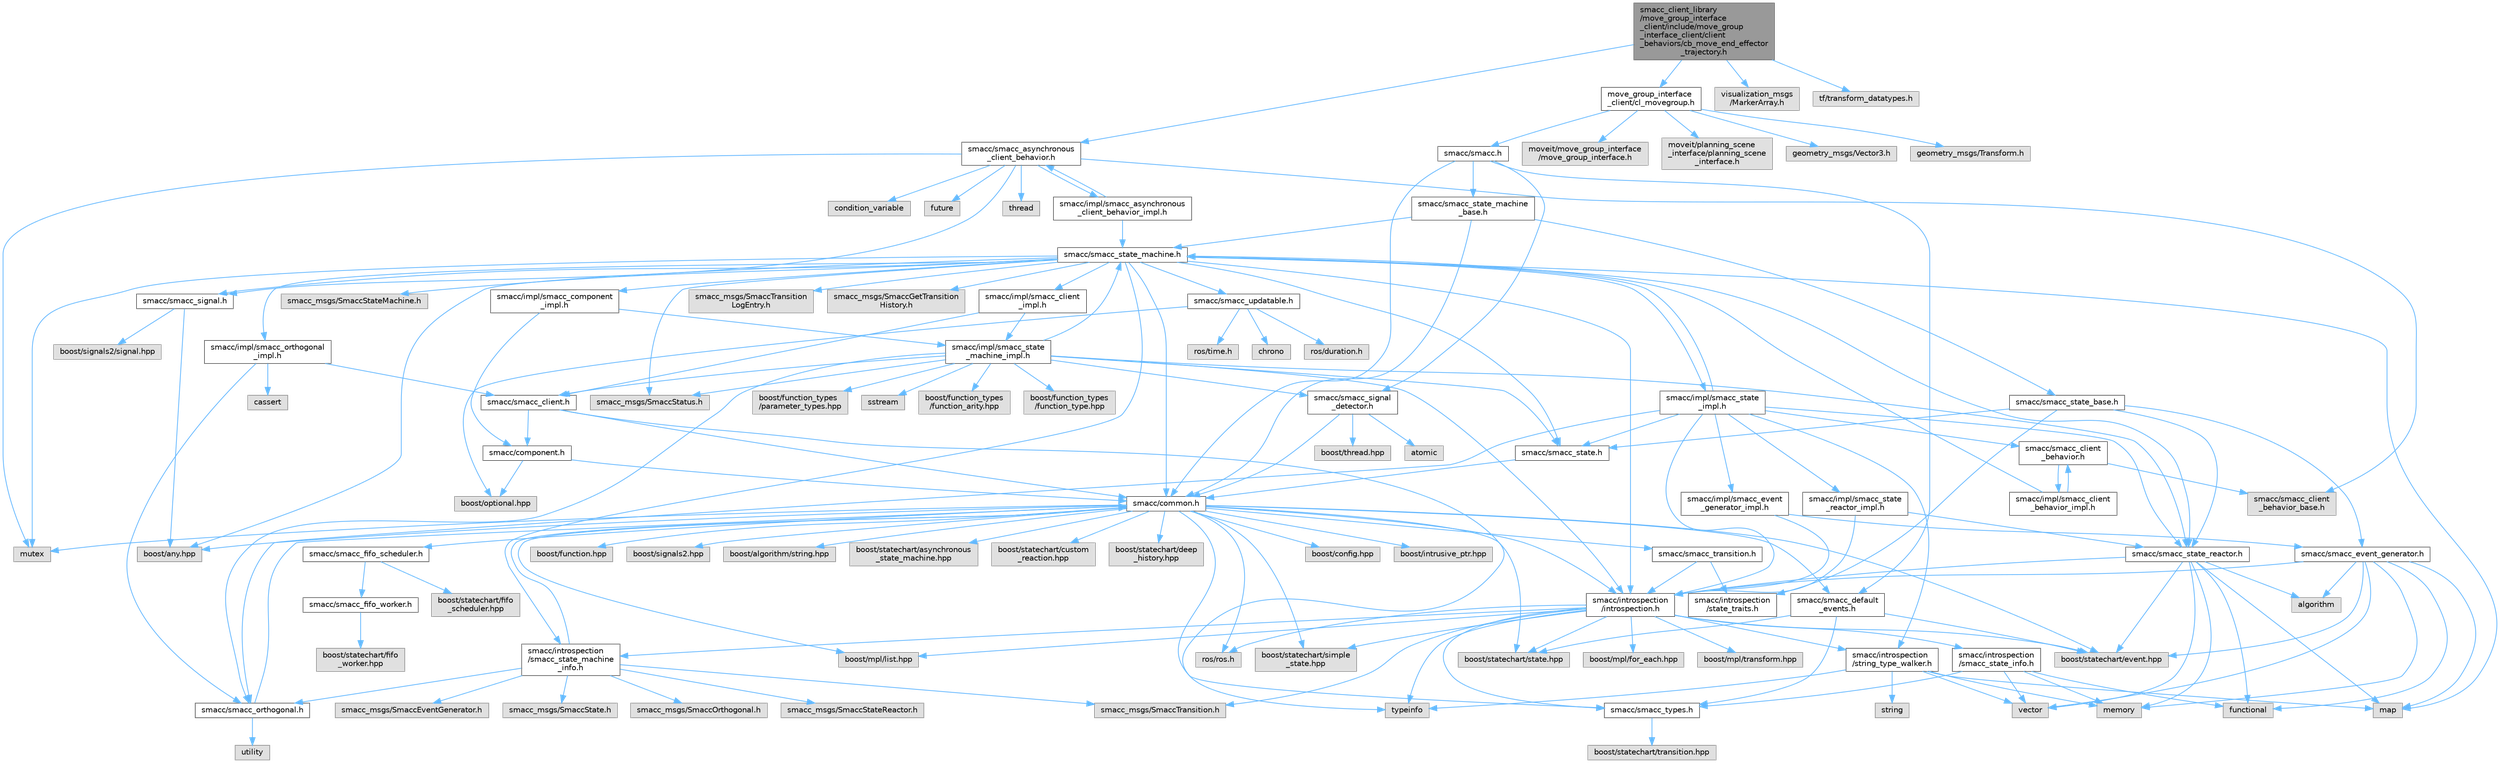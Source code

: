 digraph "smacc_client_library/move_group_interface_client/include/move_group_interface_client/client_behaviors/cb_move_end_effector_trajectory.h"
{
 // LATEX_PDF_SIZE
  bgcolor="transparent";
  edge [fontname=Helvetica,fontsize=10,labelfontname=Helvetica,labelfontsize=10];
  node [fontname=Helvetica,fontsize=10,shape=box,height=0.2,width=0.4];
  Node1 [label="smacc_client_library\l/move_group_interface\l_client/include/move_group\l_interface_client/client\l_behaviors/cb_move_end_effector\l_trajectory.h",height=0.2,width=0.4,color="gray40", fillcolor="grey60", style="filled", fontcolor="black",tooltip=" "];
  Node1 -> Node2 [color="steelblue1",style="solid"];
  Node2 [label="smacc/smacc_asynchronous\l_client_behavior.h",height=0.2,width=0.4,color="grey40", fillcolor="white", style="filled",URL="$smacc__asynchronous__client__behavior_8h.html",tooltip=" "];
  Node2 -> Node3 [color="steelblue1",style="solid"];
  Node3 [label="smacc/smacc_client\l_behavior_base.h",height=0.2,width=0.4,color="grey60", fillcolor="#E0E0E0", style="filled",tooltip=" "];
  Node2 -> Node4 [color="steelblue1",style="solid"];
  Node4 [label="smacc/smacc_signal.h",height=0.2,width=0.4,color="grey40", fillcolor="white", style="filled",URL="$smacc__signal_8h.html",tooltip=" "];
  Node4 -> Node5 [color="steelblue1",style="solid"];
  Node5 [label="boost/signals2/signal.hpp",height=0.2,width=0.4,color="grey60", fillcolor="#E0E0E0", style="filled",tooltip=" "];
  Node4 -> Node6 [color="steelblue1",style="solid"];
  Node6 [label="boost/any.hpp",height=0.2,width=0.4,color="grey60", fillcolor="#E0E0E0", style="filled",tooltip=" "];
  Node2 -> Node7 [color="steelblue1",style="solid"];
  Node7 [label="thread",height=0.2,width=0.4,color="grey60", fillcolor="#E0E0E0", style="filled",tooltip=" "];
  Node2 -> Node8 [color="steelblue1",style="solid"];
  Node8 [label="condition_variable",height=0.2,width=0.4,color="grey60", fillcolor="#E0E0E0", style="filled",tooltip=" "];
  Node2 -> Node9 [color="steelblue1",style="solid"];
  Node9 [label="mutex",height=0.2,width=0.4,color="grey60", fillcolor="#E0E0E0", style="filled",tooltip=" "];
  Node2 -> Node10 [color="steelblue1",style="solid"];
  Node10 [label="future",height=0.2,width=0.4,color="grey60", fillcolor="#E0E0E0", style="filled",tooltip=" "];
  Node2 -> Node11 [color="steelblue1",style="solid"];
  Node11 [label="smacc/impl/smacc_asynchronous\l_client_behavior_impl.h",height=0.2,width=0.4,color="grey40", fillcolor="white", style="filled",URL="$smacc__asynchronous__client__behavior__impl_8h.html",tooltip=" "];
  Node11 -> Node2 [color="steelblue1",style="solid"];
  Node11 -> Node12 [color="steelblue1",style="solid"];
  Node12 [label="smacc/smacc_state_machine.h",height=0.2,width=0.4,color="grey40", fillcolor="white", style="filled",URL="$smacc__state__machine_8h.html",tooltip=" "];
  Node12 -> Node6 [color="steelblue1",style="solid"];
  Node12 -> Node13 [color="steelblue1",style="solid"];
  Node13 [label="map",height=0.2,width=0.4,color="grey60", fillcolor="#E0E0E0", style="filled",tooltip=" "];
  Node12 -> Node9 [color="steelblue1",style="solid"];
  Node12 -> Node14 [color="steelblue1",style="solid"];
  Node14 [label="smacc/common.h",height=0.2,width=0.4,color="grey40", fillcolor="white", style="filled",URL="$common_8h.html",tooltip=" "];
  Node14 -> Node15 [color="steelblue1",style="solid"];
  Node15 [label="boost/statechart/state.hpp",height=0.2,width=0.4,color="grey60", fillcolor="#E0E0E0", style="filled",tooltip=" "];
  Node14 -> Node16 [color="steelblue1",style="solid"];
  Node16 [label="boost/statechart/simple\l_state.hpp",height=0.2,width=0.4,color="grey60", fillcolor="#E0E0E0", style="filled",tooltip=" "];
  Node14 -> Node17 [color="steelblue1",style="solid"];
  Node17 [label="boost/statechart/event.hpp",height=0.2,width=0.4,color="grey60", fillcolor="#E0E0E0", style="filled",tooltip=" "];
  Node14 -> Node18 [color="steelblue1",style="solid"];
  Node18 [label="boost/statechart/asynchronous\l_state_machine.hpp",height=0.2,width=0.4,color="grey60", fillcolor="#E0E0E0", style="filled",tooltip=" "];
  Node14 -> Node19 [color="steelblue1",style="solid"];
  Node19 [label="boost/statechart/custom\l_reaction.hpp",height=0.2,width=0.4,color="grey60", fillcolor="#E0E0E0", style="filled",tooltip=" "];
  Node14 -> Node20 [color="steelblue1",style="solid"];
  Node20 [label="boost/statechart/deep\l_history.hpp",height=0.2,width=0.4,color="grey60", fillcolor="#E0E0E0", style="filled",tooltip=" "];
  Node14 -> Node21 [color="steelblue1",style="solid"];
  Node21 [label="boost/config.hpp",height=0.2,width=0.4,color="grey60", fillcolor="#E0E0E0", style="filled",tooltip=" "];
  Node14 -> Node22 [color="steelblue1",style="solid"];
  Node22 [label="boost/intrusive_ptr.hpp",height=0.2,width=0.4,color="grey60", fillcolor="#E0E0E0", style="filled",tooltip=" "];
  Node14 -> Node23 [color="steelblue1",style="solid"];
  Node23 [label="boost/function.hpp",height=0.2,width=0.4,color="grey60", fillcolor="#E0E0E0", style="filled",tooltip=" "];
  Node14 -> Node24 [color="steelblue1",style="solid"];
  Node24 [label="boost/signals2.hpp",height=0.2,width=0.4,color="grey60", fillcolor="#E0E0E0", style="filled",tooltip=" "];
  Node14 -> Node25 [color="steelblue1",style="solid"];
  Node25 [label="boost/mpl/list.hpp",height=0.2,width=0.4,color="grey60", fillcolor="#E0E0E0", style="filled",tooltip=" "];
  Node14 -> Node6 [color="steelblue1",style="solid"];
  Node14 -> Node26 [color="steelblue1",style="solid"];
  Node26 [label="boost/algorithm/string.hpp",height=0.2,width=0.4,color="grey60", fillcolor="#E0E0E0", style="filled",tooltip=" "];
  Node14 -> Node9 [color="steelblue1",style="solid"];
  Node14 -> Node27 [color="steelblue1",style="solid"];
  Node27 [label="ros/ros.h",height=0.2,width=0.4,color="grey60", fillcolor="#E0E0E0", style="filled",tooltip=" "];
  Node14 -> Node28 [color="steelblue1",style="solid"];
  Node28 [label="smacc/smacc_fifo_scheduler.h",height=0.2,width=0.4,color="grey40", fillcolor="white", style="filled",URL="$smacc__fifo__scheduler_8h.html",tooltip=" "];
  Node28 -> Node29 [color="steelblue1",style="solid"];
  Node29 [label="boost/statechart/fifo\l_scheduler.hpp",height=0.2,width=0.4,color="grey60", fillcolor="#E0E0E0", style="filled",tooltip=" "];
  Node28 -> Node30 [color="steelblue1",style="solid"];
  Node30 [label="smacc/smacc_fifo_worker.h",height=0.2,width=0.4,color="grey40", fillcolor="white", style="filled",URL="$smacc__fifo__worker_8h.html",tooltip=" "];
  Node30 -> Node31 [color="steelblue1",style="solid"];
  Node31 [label="boost/statechart/fifo\l_worker.hpp",height=0.2,width=0.4,color="grey60", fillcolor="#E0E0E0", style="filled",tooltip=" "];
  Node14 -> Node32 [color="steelblue1",style="solid"];
  Node32 [label="smacc/smacc_types.h",height=0.2,width=0.4,color="grey40", fillcolor="white", style="filled",URL="$smacc__types_8h.html",tooltip=" "];
  Node32 -> Node33 [color="steelblue1",style="solid"];
  Node33 [label="boost/statechart/transition.hpp",height=0.2,width=0.4,color="grey60", fillcolor="#E0E0E0", style="filled",tooltip=" "];
  Node14 -> Node34 [color="steelblue1",style="solid"];
  Node34 [label="smacc/introspection\l/introspection.h",height=0.2,width=0.4,color="grey40", fillcolor="white", style="filled",URL="$introspection_8h.html",tooltip=" "];
  Node34 -> Node15 [color="steelblue1",style="solid"];
  Node34 -> Node16 [color="steelblue1",style="solid"];
  Node34 -> Node17 [color="steelblue1",style="solid"];
  Node34 -> Node27 [color="steelblue1",style="solid"];
  Node34 -> Node35 [color="steelblue1",style="solid"];
  Node35 [label="typeinfo",height=0.2,width=0.4,color="grey60", fillcolor="#E0E0E0", style="filled",tooltip=" "];
  Node34 -> Node25 [color="steelblue1",style="solid"];
  Node34 -> Node36 [color="steelblue1",style="solid"];
  Node36 [label="boost/mpl/for_each.hpp",height=0.2,width=0.4,color="grey60", fillcolor="#E0E0E0", style="filled",tooltip=" "];
  Node34 -> Node37 [color="steelblue1",style="solid"];
  Node37 [label="boost/mpl/transform.hpp",height=0.2,width=0.4,color="grey60", fillcolor="#E0E0E0", style="filled",tooltip=" "];
  Node34 -> Node32 [color="steelblue1",style="solid"];
  Node34 -> Node38 [color="steelblue1",style="solid"];
  Node38 [label="smacc/introspection\l/string_type_walker.h",height=0.2,width=0.4,color="grey40", fillcolor="white", style="filled",URL="$string__type__walker_8h.html",tooltip=" "];
  Node38 -> Node39 [color="steelblue1",style="solid"];
  Node39 [label="string",height=0.2,width=0.4,color="grey60", fillcolor="#E0E0E0", style="filled",tooltip=" "];
  Node38 -> Node40 [color="steelblue1",style="solid"];
  Node40 [label="memory",height=0.2,width=0.4,color="grey60", fillcolor="#E0E0E0", style="filled",tooltip=" "];
  Node38 -> Node41 [color="steelblue1",style="solid"];
  Node41 [label="vector",height=0.2,width=0.4,color="grey60", fillcolor="#E0E0E0", style="filled",tooltip=" "];
  Node38 -> Node35 [color="steelblue1",style="solid"];
  Node38 -> Node13 [color="steelblue1",style="solid"];
  Node34 -> Node42 [color="steelblue1",style="solid"];
  Node42 [label="smacc/introspection\l/smacc_state_info.h",height=0.2,width=0.4,color="grey40", fillcolor="white", style="filled",URL="$smacc__state__info_8h.html",tooltip=" "];
  Node42 -> Node40 [color="steelblue1",style="solid"];
  Node42 -> Node43 [color="steelblue1",style="solid"];
  Node43 [label="functional",height=0.2,width=0.4,color="grey60", fillcolor="#E0E0E0", style="filled",tooltip=" "];
  Node42 -> Node41 [color="steelblue1",style="solid"];
  Node42 -> Node32 [color="steelblue1",style="solid"];
  Node34 -> Node44 [color="steelblue1",style="solid"];
  Node44 [label="smacc_msgs/SmaccTransition.h",height=0.2,width=0.4,color="grey60", fillcolor="#E0E0E0", style="filled",tooltip=" "];
  Node34 -> Node45 [color="steelblue1",style="solid"];
  Node45 [label="smacc/introspection\l/smacc_state_machine\l_info.h",height=0.2,width=0.4,color="grey40", fillcolor="white", style="filled",URL="$smacc__state__machine__info_8h.html",tooltip=" "];
  Node45 -> Node14 [color="steelblue1",style="solid"];
  Node45 -> Node46 [color="steelblue1",style="solid"];
  Node46 [label="smacc/smacc_orthogonal.h",height=0.2,width=0.4,color="grey40", fillcolor="white", style="filled",URL="$smacc__orthogonal_8h.html",tooltip=" "];
  Node46 -> Node14 [color="steelblue1",style="solid"];
  Node46 -> Node47 [color="steelblue1",style="solid"];
  Node47 [label="utility",height=0.2,width=0.4,color="grey60", fillcolor="#E0E0E0", style="filled",tooltip=" "];
  Node45 -> Node48 [color="steelblue1",style="solid"];
  Node48 [label="smacc_msgs/SmaccState.h",height=0.2,width=0.4,color="grey60", fillcolor="#E0E0E0", style="filled",tooltip=" "];
  Node45 -> Node44 [color="steelblue1",style="solid"];
  Node45 -> Node49 [color="steelblue1",style="solid"];
  Node49 [label="smacc_msgs/SmaccOrthogonal.h",height=0.2,width=0.4,color="grey60", fillcolor="#E0E0E0", style="filled",tooltip=" "];
  Node45 -> Node50 [color="steelblue1",style="solid"];
  Node50 [label="smacc_msgs/SmaccStateReactor.h",height=0.2,width=0.4,color="grey60", fillcolor="#E0E0E0", style="filled",tooltip=" "];
  Node45 -> Node51 [color="steelblue1",style="solid"];
  Node51 [label="smacc_msgs/SmaccEventGenerator.h",height=0.2,width=0.4,color="grey60", fillcolor="#E0E0E0", style="filled",tooltip=" "];
  Node14 -> Node52 [color="steelblue1",style="solid"];
  Node52 [label="smacc/smacc_default\l_events.h",height=0.2,width=0.4,color="grey40", fillcolor="white", style="filled",URL="$smacc__default__events_8h.html",tooltip=" "];
  Node52 -> Node15 [color="steelblue1",style="solid"];
  Node52 -> Node17 [color="steelblue1",style="solid"];
  Node52 -> Node32 [color="steelblue1",style="solid"];
  Node14 -> Node53 [color="steelblue1",style="solid"];
  Node53 [label="smacc/smacc_transition.h",height=0.2,width=0.4,color="grey40", fillcolor="white", style="filled",URL="$smacc__transition_8h.html",tooltip=" "];
  Node53 -> Node34 [color="steelblue1",style="solid"];
  Node53 -> Node54 [color="steelblue1",style="solid"];
  Node54 [label="smacc/introspection\l/state_traits.h",height=0.2,width=0.4,color="grey40", fillcolor="white", style="filled",URL="$state__traits_8h.html",tooltip=" "];
  Node12 -> Node34 [color="steelblue1",style="solid"];
  Node12 -> Node45 [color="steelblue1",style="solid"];
  Node12 -> Node55 [color="steelblue1",style="solid"];
  Node55 [label="smacc/smacc_updatable.h",height=0.2,width=0.4,color="grey40", fillcolor="white", style="filled",URL="$smacc__updatable_8h.html",tooltip=" "];
  Node55 -> Node56 [color="steelblue1",style="solid"];
  Node56 [label="chrono",height=0.2,width=0.4,color="grey60", fillcolor="#E0E0E0", style="filled",tooltip=" "];
  Node55 -> Node57 [color="steelblue1",style="solid"];
  Node57 [label="boost/optional.hpp",height=0.2,width=0.4,color="grey60", fillcolor="#E0E0E0", style="filled",tooltip=" "];
  Node55 -> Node58 [color="steelblue1",style="solid"];
  Node58 [label="ros/duration.h",height=0.2,width=0.4,color="grey60", fillcolor="#E0E0E0", style="filled",tooltip=" "];
  Node55 -> Node59 [color="steelblue1",style="solid"];
  Node59 [label="ros/time.h",height=0.2,width=0.4,color="grey60", fillcolor="#E0E0E0", style="filled",tooltip=" "];
  Node12 -> Node4 [color="steelblue1",style="solid"];
  Node12 -> Node60 [color="steelblue1",style="solid"];
  Node60 [label="smacc_msgs/SmaccStateMachine.h",height=0.2,width=0.4,color="grey60", fillcolor="#E0E0E0", style="filled",tooltip=" "];
  Node12 -> Node61 [color="steelblue1",style="solid"];
  Node61 [label="smacc_msgs/SmaccTransition\lLogEntry.h",height=0.2,width=0.4,color="grey60", fillcolor="#E0E0E0", style="filled",tooltip=" "];
  Node12 -> Node62 [color="steelblue1",style="solid"];
  Node62 [label="smacc_msgs/SmaccStatus.h",height=0.2,width=0.4,color="grey60", fillcolor="#E0E0E0", style="filled",tooltip=" "];
  Node12 -> Node63 [color="steelblue1",style="solid"];
  Node63 [label="smacc_msgs/SmaccGetTransition\lHistory.h",height=0.2,width=0.4,color="grey60", fillcolor="#E0E0E0", style="filled",tooltip=" "];
  Node12 -> Node64 [color="steelblue1",style="solid"];
  Node64 [label="smacc/smacc_state.h",height=0.2,width=0.4,color="grey40", fillcolor="white", style="filled",URL="$smacc__state_8h.html",tooltip=" "];
  Node64 -> Node14 [color="steelblue1",style="solid"];
  Node12 -> Node65 [color="steelblue1",style="solid"];
  Node65 [label="smacc/smacc_state_reactor.h",height=0.2,width=0.4,color="grey40", fillcolor="white", style="filled",URL="$smacc__state__reactor_8h.html",tooltip=" "];
  Node65 -> Node43 [color="steelblue1",style="solid"];
  Node65 -> Node40 [color="steelblue1",style="solid"];
  Node65 -> Node41 [color="steelblue1",style="solid"];
  Node65 -> Node66 [color="steelblue1",style="solid"];
  Node66 [label="algorithm",height=0.2,width=0.4,color="grey60", fillcolor="#E0E0E0", style="filled",tooltip=" "];
  Node65 -> Node34 [color="steelblue1",style="solid"];
  Node65 -> Node17 [color="steelblue1",style="solid"];
  Node65 -> Node13 [color="steelblue1",style="solid"];
  Node12 -> Node67 [color="steelblue1",style="solid"];
  Node67 [label="smacc/impl/smacc_state\l_impl.h",height=0.2,width=0.4,color="grey40", fillcolor="white", style="filled",URL="$smacc__state__impl_8h.html",tooltip=" "];
  Node67 -> Node64 [color="steelblue1",style="solid"];
  Node67 -> Node46 [color="steelblue1",style="solid"];
  Node67 -> Node68 [color="steelblue1",style="solid"];
  Node68 [label="smacc/smacc_client\l_behavior.h",height=0.2,width=0.4,color="grey40", fillcolor="white", style="filled",URL="$smacc__client__behavior_8h.html",tooltip=" "];
  Node68 -> Node3 [color="steelblue1",style="solid"];
  Node68 -> Node69 [color="steelblue1",style="solid"];
  Node69 [label="smacc/impl/smacc_client\l_behavior_impl.h",height=0.2,width=0.4,color="grey40", fillcolor="white", style="filled",URL="$smacc__client__behavior__impl_8h.html",tooltip=" "];
  Node69 -> Node68 [color="steelblue1",style="solid"];
  Node69 -> Node12 [color="steelblue1",style="solid"];
  Node67 -> Node34 [color="steelblue1",style="solid"];
  Node67 -> Node65 [color="steelblue1",style="solid"];
  Node67 -> Node38 [color="steelblue1",style="solid"];
  Node67 -> Node12 [color="steelblue1",style="solid"];
  Node67 -> Node70 [color="steelblue1",style="solid"];
  Node70 [label="smacc/impl/smacc_state\l_reactor_impl.h",height=0.2,width=0.4,color="grey40", fillcolor="white", style="filled",URL="$smacc__state__reactor__impl_8h.html",tooltip=" "];
  Node70 -> Node65 [color="steelblue1",style="solid"];
  Node70 -> Node34 [color="steelblue1",style="solid"];
  Node67 -> Node71 [color="steelblue1",style="solid"];
  Node71 [label="smacc/impl/smacc_event\l_generator_impl.h",height=0.2,width=0.4,color="grey40", fillcolor="white", style="filled",URL="$smacc__event__generator__impl_8h.html",tooltip=" "];
  Node71 -> Node72 [color="steelblue1",style="solid"];
  Node72 [label="smacc/smacc_event_generator.h",height=0.2,width=0.4,color="grey40", fillcolor="white", style="filled",URL="$smacc__event__generator_8h.html",tooltip=" "];
  Node72 -> Node43 [color="steelblue1",style="solid"];
  Node72 -> Node40 [color="steelblue1",style="solid"];
  Node72 -> Node41 [color="steelblue1",style="solid"];
  Node72 -> Node66 [color="steelblue1",style="solid"];
  Node72 -> Node34 [color="steelblue1",style="solid"];
  Node72 -> Node17 [color="steelblue1",style="solid"];
  Node72 -> Node13 [color="steelblue1",style="solid"];
  Node71 -> Node34 [color="steelblue1",style="solid"];
  Node12 -> Node73 [color="steelblue1",style="solid"];
  Node73 [label="smacc/impl/smacc_client\l_impl.h",height=0.2,width=0.4,color="grey40", fillcolor="white", style="filled",URL="$smacc__client__impl_8h.html",tooltip=" "];
  Node73 -> Node74 [color="steelblue1",style="solid"];
  Node74 [label="smacc/smacc_client.h",height=0.2,width=0.4,color="grey40", fillcolor="white", style="filled",URL="$smacc__client_8h.html",tooltip=" "];
  Node74 -> Node14 [color="steelblue1",style="solid"];
  Node74 -> Node75 [color="steelblue1",style="solid"];
  Node75 [label="smacc/component.h",height=0.2,width=0.4,color="grey40", fillcolor="white", style="filled",URL="$component_8h.html",tooltip=" "];
  Node75 -> Node14 [color="steelblue1",style="solid"];
  Node75 -> Node57 [color="steelblue1",style="solid"];
  Node74 -> Node35 [color="steelblue1",style="solid"];
  Node73 -> Node76 [color="steelblue1",style="solid"];
  Node76 [label="smacc/impl/smacc_state\l_machine_impl.h",height=0.2,width=0.4,color="grey40", fillcolor="white", style="filled",URL="$smacc__state__machine__impl_8h.html",tooltip=" "];
  Node76 -> Node12 [color="steelblue1",style="solid"];
  Node76 -> Node74 [color="steelblue1",style="solid"];
  Node76 -> Node46 [color="steelblue1",style="solid"];
  Node76 -> Node64 [color="steelblue1",style="solid"];
  Node76 -> Node34 [color="steelblue1",style="solid"];
  Node76 -> Node77 [color="steelblue1",style="solid"];
  Node77 [label="smacc/smacc_signal\l_detector.h",height=0.2,width=0.4,color="grey40", fillcolor="white", style="filled",URL="$smacc__signal__detector_8h.html",tooltip=" "];
  Node77 -> Node78 [color="steelblue1",style="solid"];
  Node78 [label="boost/thread.hpp",height=0.2,width=0.4,color="grey60", fillcolor="#E0E0E0", style="filled",tooltip=" "];
  Node77 -> Node14 [color="steelblue1",style="solid"];
  Node77 -> Node79 [color="steelblue1",style="solid"];
  Node79 [label="atomic",height=0.2,width=0.4,color="grey60", fillcolor="#E0E0E0", style="filled",tooltip=" "];
  Node76 -> Node65 [color="steelblue1",style="solid"];
  Node76 -> Node62 [color="steelblue1",style="solid"];
  Node76 -> Node80 [color="steelblue1",style="solid"];
  Node80 [label="sstream",height=0.2,width=0.4,color="grey60", fillcolor="#E0E0E0", style="filled",tooltip=" "];
  Node76 -> Node81 [color="steelblue1",style="solid"];
  Node81 [label="boost/function_types\l/function_arity.hpp",height=0.2,width=0.4,color="grey60", fillcolor="#E0E0E0", style="filled",tooltip=" "];
  Node76 -> Node82 [color="steelblue1",style="solid"];
  Node82 [label="boost/function_types\l/function_type.hpp",height=0.2,width=0.4,color="grey60", fillcolor="#E0E0E0", style="filled",tooltip=" "];
  Node76 -> Node83 [color="steelblue1",style="solid"];
  Node83 [label="boost/function_types\l/parameter_types.hpp",height=0.2,width=0.4,color="grey60", fillcolor="#E0E0E0", style="filled",tooltip=" "];
  Node12 -> Node84 [color="steelblue1",style="solid"];
  Node84 [label="smacc/impl/smacc_component\l_impl.h",height=0.2,width=0.4,color="grey40", fillcolor="white", style="filled",URL="$smacc__component__impl_8h.html",tooltip=" "];
  Node84 -> Node75 [color="steelblue1",style="solid"];
  Node84 -> Node76 [color="steelblue1",style="solid"];
  Node12 -> Node85 [color="steelblue1",style="solid"];
  Node85 [label="smacc/impl/smacc_orthogonal\l_impl.h",height=0.2,width=0.4,color="grey40", fillcolor="white", style="filled",URL="$smacc__orthogonal__impl_8h.html",tooltip=" "];
  Node85 -> Node46 [color="steelblue1",style="solid"];
  Node85 -> Node74 [color="steelblue1",style="solid"];
  Node85 -> Node86 [color="steelblue1",style="solid"];
  Node86 [label="cassert",height=0.2,width=0.4,color="grey60", fillcolor="#E0E0E0", style="filled",tooltip=" "];
  Node1 -> Node87 [color="steelblue1",style="solid"];
  Node87 [label="move_group_interface\l_client/cl_movegroup.h",height=0.2,width=0.4,color="grey40", fillcolor="white", style="filled",URL="$cl__movegroup_8h.html",tooltip=" "];
  Node87 -> Node88 [color="steelblue1",style="solid"];
  Node88 [label="smacc/smacc.h",height=0.2,width=0.4,color="grey40", fillcolor="white", style="filled",URL="$smacc_8h.html",tooltip=" "];
  Node88 -> Node14 [color="steelblue1",style="solid"];
  Node88 -> Node89 [color="steelblue1",style="solid"];
  Node89 [label="smacc/smacc_state_machine\l_base.h",height=0.2,width=0.4,color="grey40", fillcolor="white", style="filled",URL="$smacc__state__machine__base_8h.html",tooltip=" "];
  Node89 -> Node14 [color="steelblue1",style="solid"];
  Node89 -> Node90 [color="steelblue1",style="solid"];
  Node90 [label="smacc/smacc_state_base.h",height=0.2,width=0.4,color="grey40", fillcolor="white", style="filled",URL="$smacc__state__base_8h.html",tooltip=" "];
  Node90 -> Node64 [color="steelblue1",style="solid"];
  Node90 -> Node65 [color="steelblue1",style="solid"];
  Node90 -> Node72 [color="steelblue1",style="solid"];
  Node90 -> Node54 [color="steelblue1",style="solid"];
  Node89 -> Node12 [color="steelblue1",style="solid"];
  Node88 -> Node77 [color="steelblue1",style="solid"];
  Node88 -> Node52 [color="steelblue1",style="solid"];
  Node87 -> Node91 [color="steelblue1",style="solid"];
  Node91 [label="moveit/move_group_interface\l/move_group_interface.h",height=0.2,width=0.4,color="grey60", fillcolor="#E0E0E0", style="filled",tooltip=" "];
  Node87 -> Node92 [color="steelblue1",style="solid"];
  Node92 [label="moveit/planning_scene\l_interface/planning_scene\l_interface.h",height=0.2,width=0.4,color="grey60", fillcolor="#E0E0E0", style="filled",tooltip=" "];
  Node87 -> Node93 [color="steelblue1",style="solid"];
  Node93 [label="geometry_msgs/Vector3.h",height=0.2,width=0.4,color="grey60", fillcolor="#E0E0E0", style="filled",tooltip=" "];
  Node87 -> Node94 [color="steelblue1",style="solid"];
  Node94 [label="geometry_msgs/Transform.h",height=0.2,width=0.4,color="grey60", fillcolor="#E0E0E0", style="filled",tooltip=" "];
  Node1 -> Node95 [color="steelblue1",style="solid"];
  Node95 [label="visualization_msgs\l/MarkerArray.h",height=0.2,width=0.4,color="grey60", fillcolor="#E0E0E0", style="filled",tooltip=" "];
  Node1 -> Node96 [color="steelblue1",style="solid"];
  Node96 [label="tf/transform_datatypes.h",height=0.2,width=0.4,color="grey60", fillcolor="#E0E0E0", style="filled",tooltip=" "];
}
